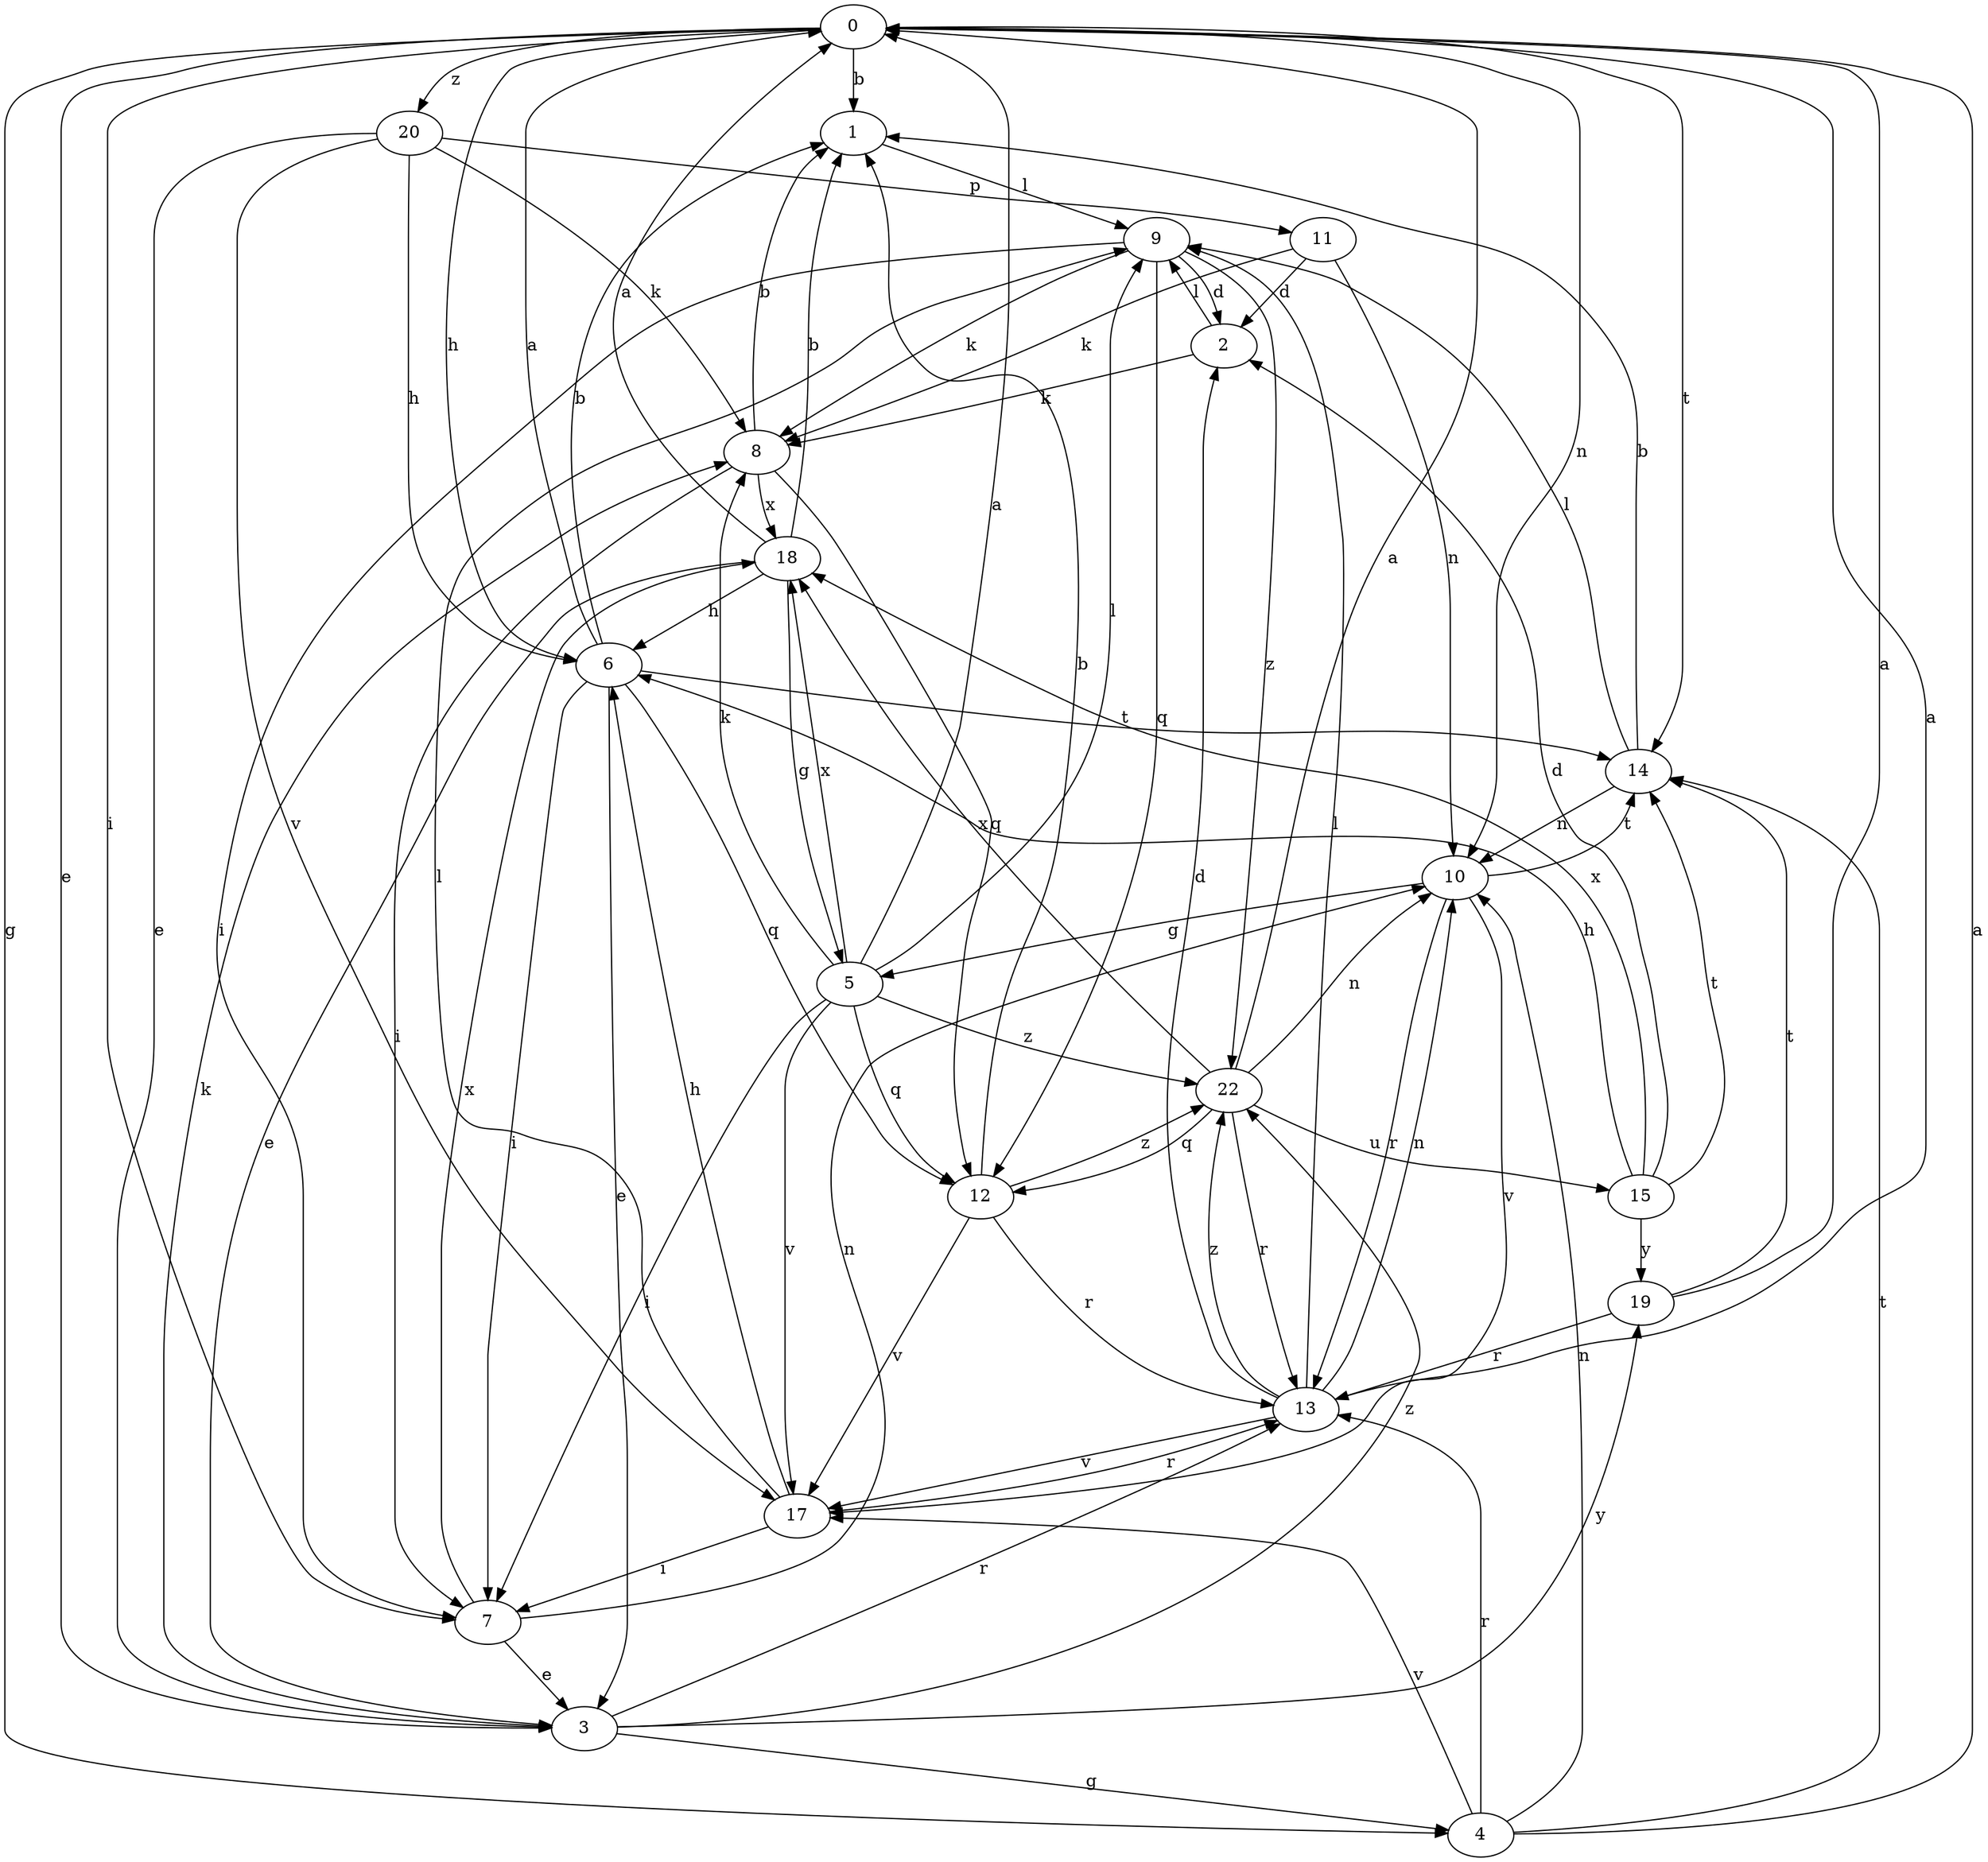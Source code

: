 strict digraph  {
0;
1;
2;
3;
4;
5;
6;
7;
8;
9;
10;
11;
12;
13;
14;
15;
17;
18;
19;
20;
22;
0 -> 1  [label=b];
0 -> 3  [label=e];
0 -> 4  [label=g];
0 -> 6  [label=h];
0 -> 7  [label=i];
0 -> 10  [label=n];
0 -> 14  [label=t];
0 -> 20  [label=z];
1 -> 9  [label=l];
2 -> 8  [label=k];
2 -> 9  [label=l];
3 -> 4  [label=g];
3 -> 8  [label=k];
3 -> 13  [label=r];
3 -> 19  [label=y];
3 -> 22  [label=z];
4 -> 0  [label=a];
4 -> 10  [label=n];
4 -> 13  [label=r];
4 -> 14  [label=t];
4 -> 17  [label=v];
5 -> 0  [label=a];
5 -> 7  [label=i];
5 -> 8  [label=k];
5 -> 9  [label=l];
5 -> 12  [label=q];
5 -> 17  [label=v];
5 -> 18  [label=x];
5 -> 22  [label=z];
6 -> 0  [label=a];
6 -> 1  [label=b];
6 -> 3  [label=e];
6 -> 7  [label=i];
6 -> 12  [label=q];
6 -> 14  [label=t];
7 -> 3  [label=e];
7 -> 10  [label=n];
7 -> 18  [label=x];
8 -> 1  [label=b];
8 -> 7  [label=i];
8 -> 12  [label=q];
8 -> 18  [label=x];
9 -> 2  [label=d];
9 -> 7  [label=i];
9 -> 8  [label=k];
9 -> 12  [label=q];
9 -> 22  [label=z];
10 -> 5  [label=g];
10 -> 13  [label=r];
10 -> 14  [label=t];
10 -> 17  [label=v];
11 -> 2  [label=d];
11 -> 8  [label=k];
11 -> 10  [label=n];
12 -> 1  [label=b];
12 -> 13  [label=r];
12 -> 17  [label=v];
12 -> 22  [label=z];
13 -> 0  [label=a];
13 -> 2  [label=d];
13 -> 9  [label=l];
13 -> 10  [label=n];
13 -> 17  [label=v];
13 -> 22  [label=z];
14 -> 1  [label=b];
14 -> 9  [label=l];
14 -> 10  [label=n];
15 -> 2  [label=d];
15 -> 6  [label=h];
15 -> 14  [label=t];
15 -> 18  [label=x];
15 -> 19  [label=y];
17 -> 6  [label=h];
17 -> 7  [label=i];
17 -> 9  [label=l];
17 -> 13  [label=r];
18 -> 0  [label=a];
18 -> 1  [label=b];
18 -> 3  [label=e];
18 -> 5  [label=g];
18 -> 6  [label=h];
19 -> 0  [label=a];
19 -> 13  [label=r];
19 -> 14  [label=t];
20 -> 3  [label=e];
20 -> 6  [label=h];
20 -> 8  [label=k];
20 -> 11  [label=p];
20 -> 17  [label=v];
22 -> 0  [label=a];
22 -> 10  [label=n];
22 -> 12  [label=q];
22 -> 13  [label=r];
22 -> 15  [label=u];
22 -> 18  [label=x];
}
